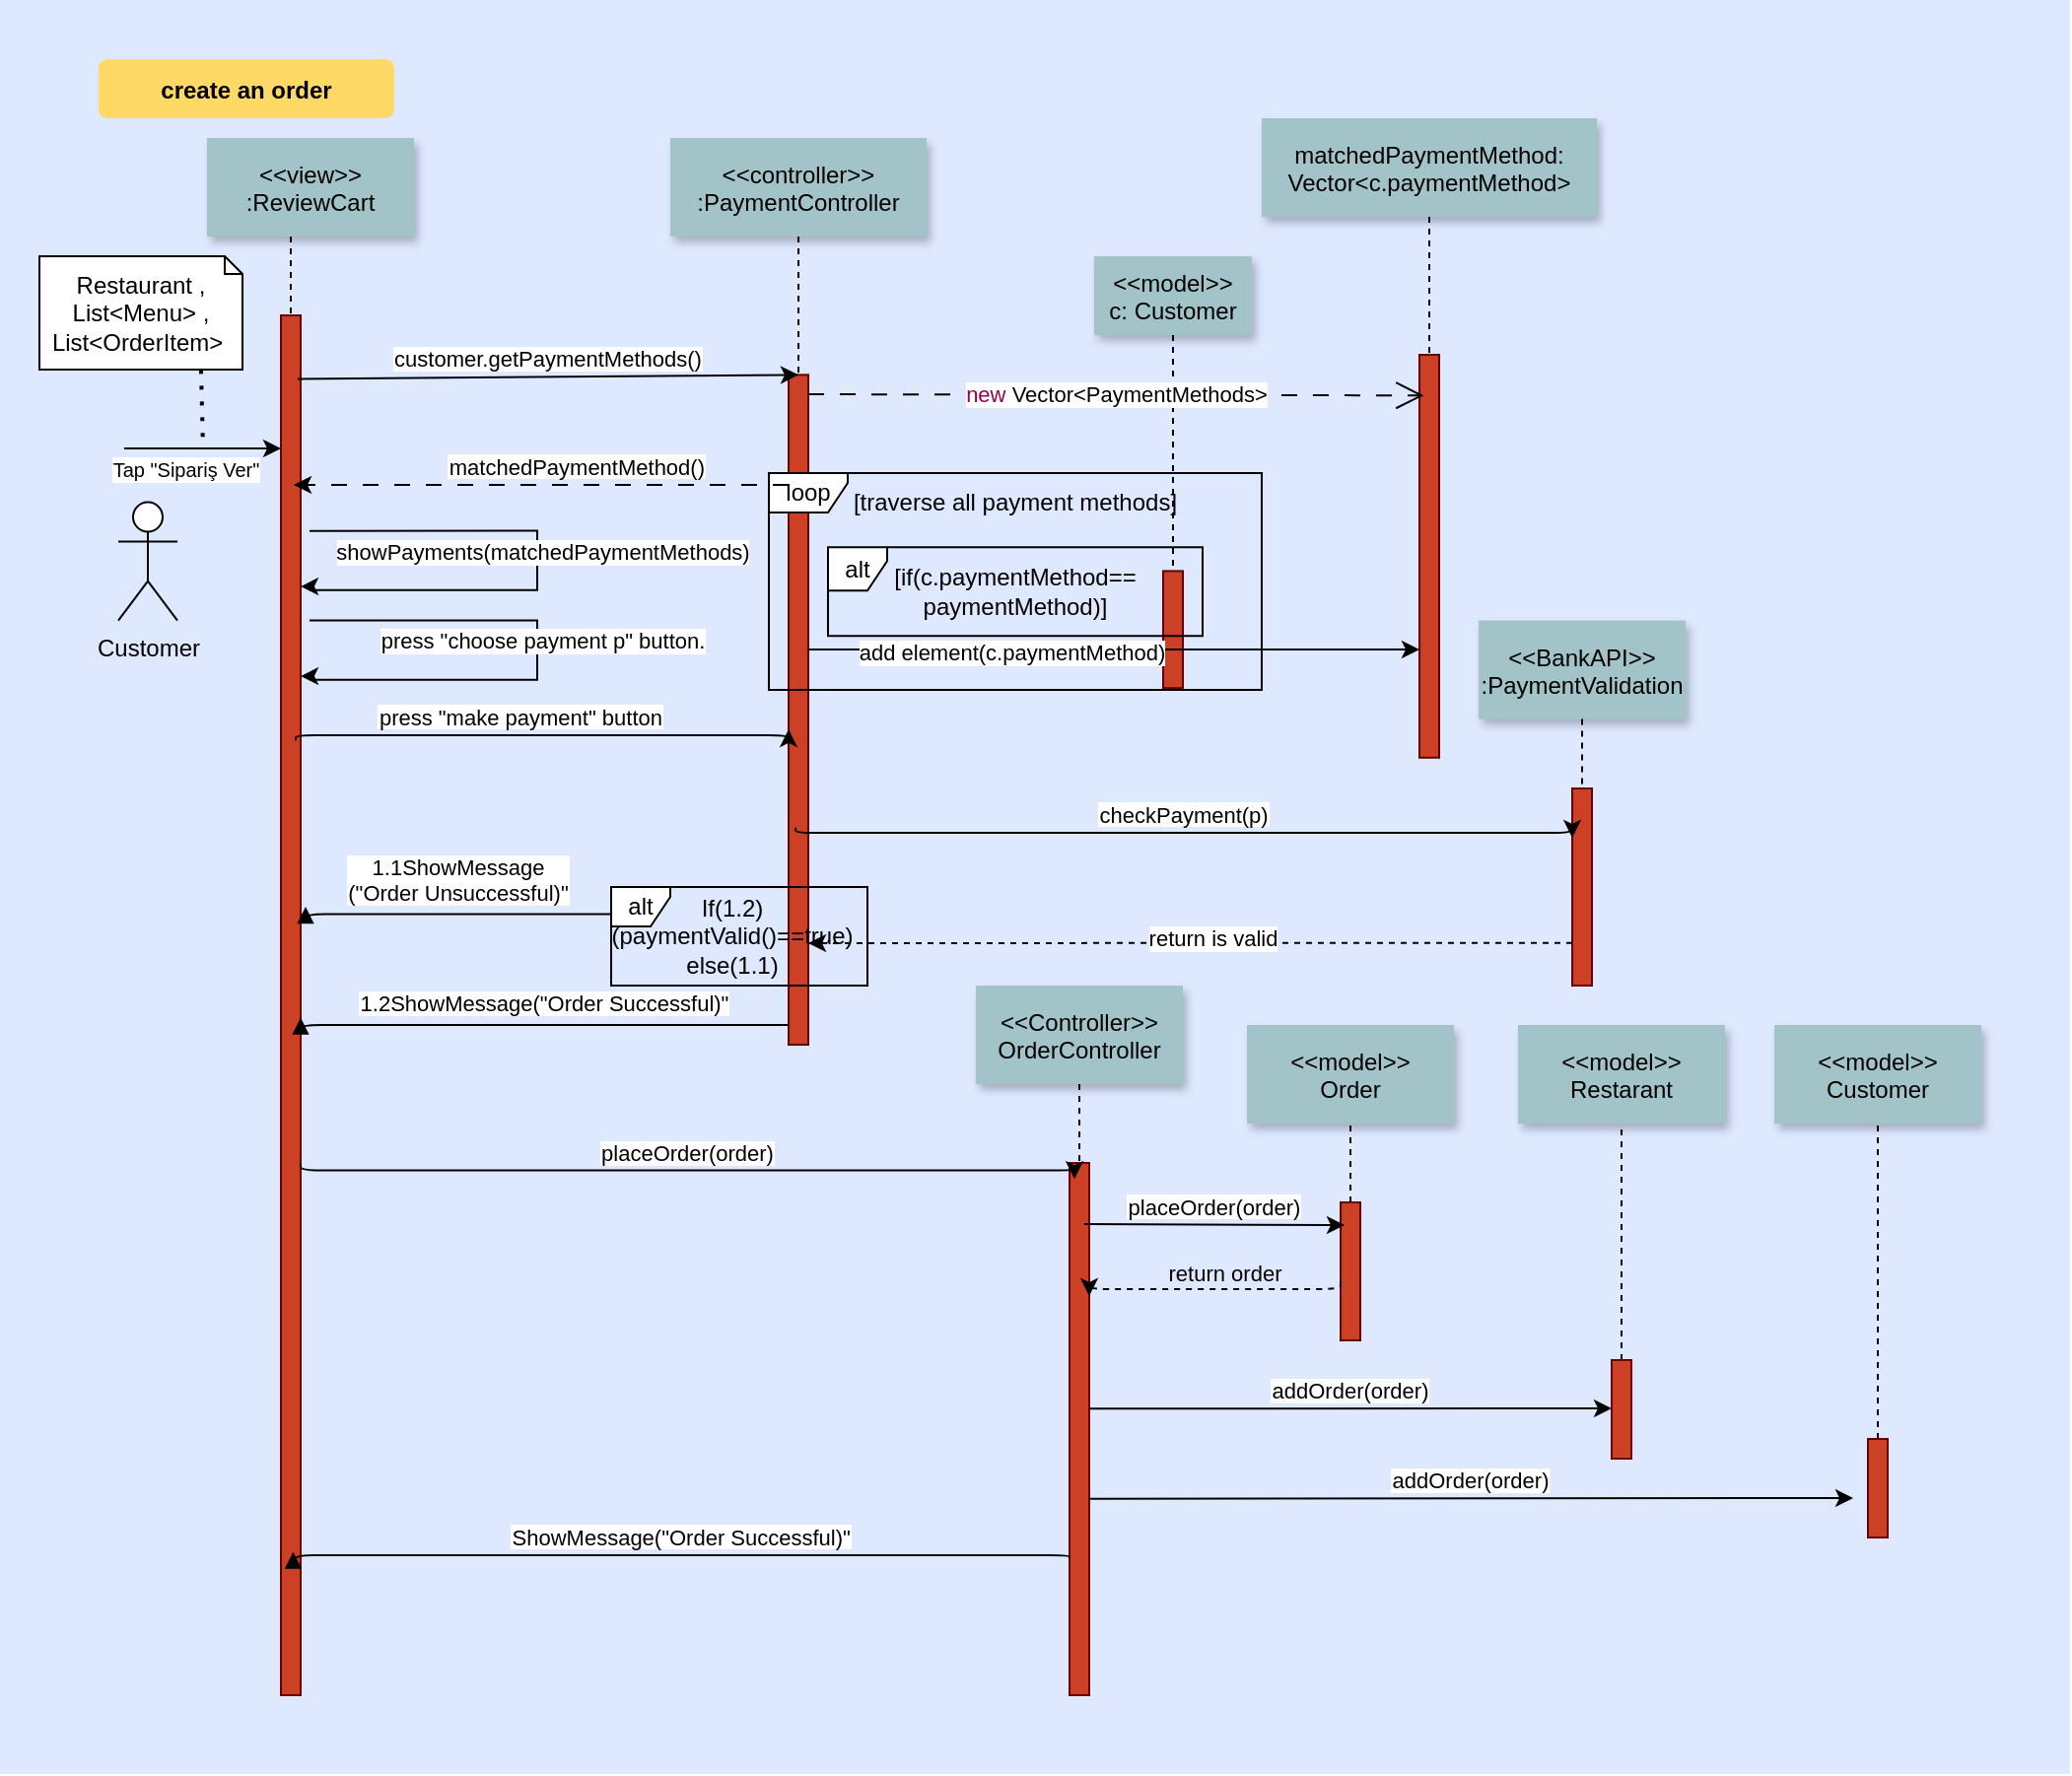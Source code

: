 <mxfile version="26.2.14">
  <diagram name="Page-1" id="9361dd3d-8414-5efd-6122-117bd74ce7a7">
    <mxGraphModel grid="1" page="0" gridSize="10" guides="1" tooltips="1" connect="1" arrows="1" fold="1" pageScale="1.5" pageWidth="826" pageHeight="1169" background="none" math="0" shadow="0">
      <root>
        <mxCell id="0" />
        <mxCell id="1" parent="0" />
        <mxCell id="69" value="" style="fillColor=#DEE8FF;strokeColor=none" vertex="1" parent="1">
          <mxGeometry y="-10" width="1050" height="900" as="geometry" />
        </mxCell>
        <mxCell id="2" value="" style="fillColor=#CC4125;strokeColor=#660000" vertex="1" parent="1">
          <mxGeometry x="142.5" y="150" width="10" height="700" as="geometry" />
        </mxCell>
        <mxCell id="4" value="&lt;&lt;view&gt;&gt;&#xa;:ReviewCart" style="shadow=1;fillColor=#A2C4C9;strokeColor=none" vertex="1" parent="1">
          <mxGeometry x="105" y="60" width="105" height="50" as="geometry" />
        </mxCell>
        <mxCell id="6" value="" style="fillColor=#CC4125;strokeColor=#660000" vertex="1" parent="1">
          <mxGeometry x="400" y="180.17" width="10" height="339.83" as="geometry" />
        </mxCell>
        <mxCell id="7" value="&lt;&lt;controller&gt;&gt;&#xa;:PaymentController" style="shadow=1;fillColor=#A2C4C9;strokeColor=none" vertex="1" parent="1">
          <mxGeometry x="340" y="60" width="130" height="50" as="geometry" />
        </mxCell>
        <mxCell id="8" value="" style="edgeStyle=none;endArrow=none;dashed=1" edge="1" parent="1" source="7" target="6">
          <mxGeometry x="272.335" y="165" width="100" height="100" as="geometry">
            <mxPoint x="347.259" y="110" as="sourcePoint" />
            <mxPoint x="347.576" y="165" as="targetPoint" />
          </mxGeometry>
        </mxCell>
        <mxCell id="9" value="customer.getPaymentMethods()" style="edgeStyle=none;verticalLabelPosition=top;verticalAlign=bottom;entryX=0.5;entryY=0;entryDx=0;entryDy=0;exitX=0.85;exitY=0.046;exitDx=0;exitDy=0;exitPerimeter=0;" edge="1" parent="1" target="6" source="2">
          <mxGeometry width="100" height="100" as="geometry">
            <mxPoint x="210" y="179.5" as="sourcePoint" />
            <mxPoint x="340" y="179.5" as="targetPoint" />
            <mxPoint as="offset" />
          </mxGeometry>
        </mxCell>
        <mxCell id="21" value="" style="fillColor=#CC4125;strokeColor=#660000" vertex="1" parent="1">
          <mxGeometry x="590" y="279.7" width="10" height="59.39" as="geometry" />
        </mxCell>
        <mxCell id="22" value="&lt;&lt;model&gt;&gt;&#xa;c: Customer" style="shadow=1;fillColor=#A2C4C9;strokeColor=none" vertex="1" parent="1">
          <mxGeometry x="555" y="120" width="80" height="40" as="geometry" />
        </mxCell>
        <mxCell id="23" value="" style="edgeStyle=none;endArrow=none;dashed=1" edge="1" parent="1" source="22" target="21">
          <mxGeometry x="614.488" y="175.0" width="100" height="100" as="geometry">
            <mxPoint x="674.653" y="110" as="sourcePoint" />
            <mxPoint x="674.653" y="260" as="targetPoint" />
          </mxGeometry>
        </mxCell>
        <mxCell id="24" value="&lt;&lt;BankAPI&gt;&gt;&#xa;:PaymentValidation" style="shadow=1;fillColor=#A2C4C9;strokeColor=none" vertex="1" parent="1">
          <mxGeometry x="750" y="304.78" width="105" height="50" as="geometry" />
        </mxCell>
        <mxCell id="25" value="" style="edgeStyle=none;endArrow=none;dashed=1" edge="1" parent="1" source="24" target="26">
          <mxGeometry x="727.335" y="165" width="100" height="100" as="geometry">
            <mxPoint x="802.259" y="110" as="sourcePoint" />
            <mxPoint x="802.576" y="165" as="targetPoint" />
          </mxGeometry>
        </mxCell>
        <mxCell id="26" value="" style="fillColor=#CC4125;strokeColor=#660000" vertex="1" parent="1">
          <mxGeometry x="797.5" y="390" width="10" height="100" as="geometry" />
        </mxCell>
        <mxCell id="33" value="" style="edgeStyle=elbowEdgeStyle;elbow=horizontal;endArrow=none;dashed=1" edge="1" parent="1" source="4" target="2">
          <mxGeometry x="230.0" y="310" width="100" height="100" as="geometry">
            <mxPoint x="230.0" y="410" as="sourcePoint" />
            <mxPoint x="330" y="310" as="targetPoint" />
          </mxGeometry>
        </mxCell>
        <mxCell id="34" value="" style="edgeStyle=elbowEdgeStyle;elbow=vertical;verticalLabelPosition=top;verticalAlign=bottom" edge="1" parent="1">
          <mxGeometry width="100" height="100" as="geometry">
            <mxPoint x="410" y="319.5" as="sourcePoint" />
            <mxPoint x="720" y="319.5" as="targetPoint" />
            <Array as="points">
              <mxPoint x="710" y="319.5" />
            </Array>
            <mxPoint as="offset" />
          </mxGeometry>
        </mxCell>
        <mxCell id="GtFCcyPD_cLXZgEZE0AQ-107" value="add element(c.paymentMethod)" style="edgeLabel;html=1;align=center;verticalAlign=middle;resizable=0;points=[];" connectable="0" vertex="1" parent="34">
          <mxGeometry relative="1" as="geometry">
            <mxPoint x="-52" y="1" as="offset" />
          </mxGeometry>
        </mxCell>
        <mxCell id="43" value="             press &quot;make payment&quot; button" style="edgeStyle=elbowEdgeStyle;elbow=vertical;dashed=0;verticalLabelPosition=top;verticalAlign=bottom;align=right;entryX=0;entryY=0.598;entryDx=0;entryDy=0;entryPerimeter=0;" edge="1" parent="1">
          <mxGeometry width="100" height="100" as="geometry">
            <mxPoint x="150" y="365.61" as="sourcePoint" />
            <mxPoint x="400" y="359.998" as="targetPoint" />
            <Array as="points" />
            <mxPoint x="63" as="offset" />
          </mxGeometry>
        </mxCell>
        <mxCell id="48" value="" style="fillColor=#CC4125;strokeColor=#660000" vertex="1" parent="1">
          <mxGeometry x="542.5" y="580" width="10" height="270" as="geometry" />
        </mxCell>
        <mxCell id="51" value="ShowMessage(&quot;Order Successful)&quot;" style="edgeStyle=elbowEdgeStyle;elbow=vertical;verticalLabelPosition=top;verticalAlign=bottom;endArrow=none;startFill=1;startArrow=block;entryX=0.44;entryY=0.85;entryDx=0;entryDy=0;entryPerimeter=0;exitX=0.621;exitY=0.896;exitDx=0;exitDy=0;exitPerimeter=0;" edge="1" parent="1" source="2">
          <mxGeometry x="212.5" y="469.583" width="100" height="100" as="geometry">
            <mxPoint x="320" y="781" as="sourcePoint" />
            <mxPoint x="542.5" y="780.786" as="targetPoint" />
            <Array as="points" />
          </mxGeometry>
        </mxCell>
        <mxCell id="52" value="" style="edgeStyle=none;endArrow=none;dashed=1;exitX=0.5;exitY=1;exitDx=0;exitDy=0;" edge="1" parent="1" source="GtFCcyPD_cLXZgEZE0AQ-145" target="48">
          <mxGeometry x="376.571" y="339.697" width="100" height="100" as="geometry">
            <mxPoint x="451.736" y="284.697" as="sourcePoint" />
            <mxPoint x="451.736" y="464.091" as="targetPoint" />
          </mxGeometry>
        </mxCell>
        <mxCell id="71" value="create an order" style="rounded=1;fontStyle=1;fillColor=#FFD966;strokeColor=none" vertex="1" parent="1">
          <mxGeometry x="50" y="20" width="150" height="30" as="geometry" />
        </mxCell>
        <mxCell id="17" value="" style="fillColor=#CC4125;strokeColor=#660000" vertex="1" parent="1">
          <mxGeometry x="720" y="170" width="10" height="204.39" as="geometry" />
        </mxCell>
        <mxCell id="GtFCcyPD_cLXZgEZE0AQ-97" value="loop" style="shape=umlFrame;whiteSpace=wrap;html=1;pointerEvents=0;width=40;height=20;" vertex="1" parent="1">
          <mxGeometry x="390" y="230" width="250" height="110" as="geometry" />
        </mxCell>
        <mxCell id="GtFCcyPD_cLXZgEZE0AQ-98" value="alt" style="shape=umlFrame;whiteSpace=wrap;html=1;pointerEvents=0;width=30;height=22;" vertex="1" parent="1">
          <mxGeometry x="420" y="267.59" width="190" height="45" as="geometry" />
        </mxCell>
        <mxCell id="GtFCcyPD_cLXZgEZE0AQ-99" value="&lt;font style=&quot;color: rgb(153, 0, 77);&quot;&gt;new &lt;/font&gt;Vector&amp;lt;PaymentMethods&amp;gt;" style="endArrow=open;endSize=12;dashed=1;html=1;rounded=0;entryX=0.22;entryY=0.101;entryDx=0;entryDy=0;entryPerimeter=0;dashPattern=8 8;" edge="1" parent="1" target="17">
          <mxGeometry width="160" relative="1" as="geometry">
            <mxPoint x="410" y="190" as="sourcePoint" />
            <mxPoint x="700" y="190" as="targetPoint" />
          </mxGeometry>
        </mxCell>
        <mxCell id="GtFCcyPD_cLXZgEZE0AQ-103" value="[traverse all payment methods]" style="text;html=1;align=center;verticalAlign=middle;whiteSpace=wrap;rounded=0;" vertex="1" parent="1">
          <mxGeometry x="430" y="230" width="170" height="30" as="geometry" />
        </mxCell>
        <mxCell id="GtFCcyPD_cLXZgEZE0AQ-104" value="[if(c.paymentMethod==&lt;div&gt;paymentMethod)]&lt;/div&gt;" style="text;html=1;align=center;verticalAlign=middle;whiteSpace=wrap;rounded=0;" vertex="1" parent="1">
          <mxGeometry x="450" y="275.39" width="130" height="29.39" as="geometry" />
        </mxCell>
        <mxCell id="GtFCcyPD_cLXZgEZE0AQ-105" value="matchedPaymentMethod:&#xa;Vector&lt;c.paymentMethod&gt;" style="shadow=1;fillColor=#A2C4C9;strokeColor=none" vertex="1" parent="1">
          <mxGeometry x="640" y="50" width="170" height="50" as="geometry" />
        </mxCell>
        <mxCell id="GtFCcyPD_cLXZgEZE0AQ-106" value="" style="edgeStyle=none;endArrow=none;dashed=1;exitX=0.5;exitY=1;exitDx=0;exitDy=0;entryX=0.5;entryY=0;entryDx=0;entryDy=0;" edge="1" parent="1" source="GtFCcyPD_cLXZgEZE0AQ-105" target="17">
          <mxGeometry x="727.335" y="165" width="100" height="100" as="geometry">
            <mxPoint x="976" y="120" as="sourcePoint" />
            <mxPoint x="705" y="178" as="targetPoint" />
          </mxGeometry>
        </mxCell>
        <mxCell id="GtFCcyPD_cLXZgEZE0AQ-110" value="matchedPaymentMethod()" style="edgeStyle=elbowEdgeStyle;elbow=vertical;dashed=1;verticalLabelPosition=top;verticalAlign=bottom;align=right;dashPattern=8 8;" edge="1" parent="1">
          <mxGeometry width="100" height="100" as="geometry">
            <mxPoint x="400" y="235.99" as="sourcePoint" />
            <mxPoint x="149" y="236" as="targetPoint" />
            <Array as="points" />
            <mxPoint x="85" as="offset" />
          </mxGeometry>
        </mxCell>
        <mxCell id="GtFCcyPD_cLXZgEZE0AQ-122" style="edgeStyle=orthogonalEdgeStyle;rounded=0;orthogonalLoop=1;jettySize=auto;html=1;exitX=1.2;exitY=0.441;exitDx=0;exitDy=0;exitPerimeter=0;entryX=0.75;entryY=0.524;entryDx=0;entryDy=0;entryPerimeter=0;" edge="1" parent="1">
          <mxGeometry relative="1" as="geometry">
            <mxPoint x="157" y="259.32" as="sourcePoint" />
            <mxPoint x="152.5" y="287.54" as="targetPoint" />
            <Array as="points">
              <mxPoint x="272.5" y="259.38" />
              <mxPoint x="272.5" y="289.38" />
              <mxPoint x="157.5" y="289.38" />
              <mxPoint x="157.5" y="287.38" />
            </Array>
          </mxGeometry>
        </mxCell>
        <mxCell id="GtFCcyPD_cLXZgEZE0AQ-123" value="showPayments(matchedPaymentMethods)" style="edgeLabel;html=1;align=center;verticalAlign=middle;resizable=0;points=[];" connectable="0" vertex="1" parent="GtFCcyPD_cLXZgEZE0AQ-122">
          <mxGeometry x="-0.155" relative="1" as="geometry">
            <mxPoint x="5" y="10" as="offset" />
          </mxGeometry>
        </mxCell>
        <mxCell id="GtFCcyPD_cLXZgEZE0AQ-124" style="edgeStyle=orthogonalEdgeStyle;rounded=0;orthogonalLoop=1;jettySize=auto;html=1;exitX=1.2;exitY=0.441;exitDx=0;exitDy=0;exitPerimeter=0;entryX=0.75;entryY=0.524;entryDx=0;entryDy=0;entryPerimeter=0;" edge="1" parent="1">
          <mxGeometry relative="1" as="geometry">
            <mxPoint x="157" y="304.81" as="sourcePoint" />
            <mxPoint x="152.5" y="333.03" as="targetPoint" />
            <Array as="points">
              <mxPoint x="272.5" y="304.87" />
              <mxPoint x="272.5" y="334.87" />
              <mxPoint x="157.5" y="334.87" />
              <mxPoint x="157.5" y="332.87" />
            </Array>
          </mxGeometry>
        </mxCell>
        <mxCell id="GtFCcyPD_cLXZgEZE0AQ-125" value="press &quot;choose payment p&quot; button." style="edgeLabel;html=1;align=center;verticalAlign=middle;resizable=0;points=[];" connectable="0" vertex="1" parent="GtFCcyPD_cLXZgEZE0AQ-124">
          <mxGeometry x="-0.155" relative="1" as="geometry">
            <mxPoint x="5" y="10" as="offset" />
          </mxGeometry>
        </mxCell>
        <mxCell id="GtFCcyPD_cLXZgEZE0AQ-133" value="checkPayment(p)" style="edgeStyle=elbowEdgeStyle;elbow=vertical;verticalLabelPosition=top;verticalAlign=bottom;endArrow=classic;startFill=0;startArrow=none;endFill=1;entryX=0;entryY=0.25;entryDx=0;entryDy=0;exitX=0.36;exitY=0.676;exitDx=0;exitDy=0;exitPerimeter=0;" edge="1" parent="1" source="6" target="26">
          <mxGeometry x="212.5" y="469.583" width="100" height="100" as="geometry">
            <mxPoint x="410" y="400" as="sourcePoint" />
            <mxPoint x="690" y="390" as="targetPoint" />
            <Array as="points" />
          </mxGeometry>
        </mxCell>
        <mxCell id="GtFCcyPD_cLXZgEZE0AQ-138" value="alt" style="shape=umlFrame;whiteSpace=wrap;html=1;pointerEvents=0;width=30;height=20;" vertex="1" parent="1">
          <mxGeometry x="310" y="440" width="130" height="50" as="geometry" />
        </mxCell>
        <mxCell id="GtFCcyPD_cLXZgEZE0AQ-139" value="If(1.2) (paymentValid()==true)&lt;div&gt;else(1.1)&lt;/div&gt;" style="text;html=1;align=center;verticalAlign=middle;whiteSpace=wrap;rounded=0;" vertex="1" parent="1">
          <mxGeometry x="310" y="450" width="122.5" height="30" as="geometry" />
        </mxCell>
        <mxCell id="GtFCcyPD_cLXZgEZE0AQ-142" value="" style="edgeStyle=elbowEdgeStyle;elbow=vertical;dashed=1;verticalLabelPosition=bottom;verticalAlign=top;entryX=1;entryY=0.848;entryDx=0;entryDy=0;entryPerimeter=0;" edge="1" parent="1" target="6">
          <mxGeometry x="507.5" y="664.342" width="100" height="100" as="geometry">
            <mxPoint x="797.5" y="468.33" as="sourcePoint" />
            <mxPoint x="665" y="468.33" as="targetPoint" />
            <Array as="points" />
          </mxGeometry>
        </mxCell>
        <mxCell id="GtFCcyPD_cLXZgEZE0AQ-143" value="return is valid" style="edgeLabel;html=1;align=center;verticalAlign=middle;resizable=0;points=[];" connectable="0" vertex="1" parent="GtFCcyPD_cLXZgEZE0AQ-142">
          <mxGeometry relative="1" as="geometry">
            <mxPoint x="11" y="-3" as="offset" />
          </mxGeometry>
        </mxCell>
        <mxCell id="GtFCcyPD_cLXZgEZE0AQ-145" value="&lt;&lt;Controller&gt;&gt;&#xa;OrderController" style="shadow=1;fillColor=#A2C4C9;strokeColor=none" vertex="1" parent="1">
          <mxGeometry x="495" y="490" width="105" height="50" as="geometry" />
        </mxCell>
        <mxCell id="GtFCcyPD_cLXZgEZE0AQ-146" value="&lt;&lt;model&gt;&gt;&#xa;Order" style="shadow=1;fillColor=#A2C4C9;strokeColor=none" vertex="1" parent="1">
          <mxGeometry x="632.5" y="510" width="105" height="50" as="geometry" />
        </mxCell>
        <mxCell id="GtFCcyPD_cLXZgEZE0AQ-147" value="&lt;&lt;model&gt;&gt;&#xa;Restarant" style="shadow=1;fillColor=#A2C4C9;strokeColor=none" vertex="1" parent="1">
          <mxGeometry x="770" y="510" width="105" height="50" as="geometry" />
        </mxCell>
        <mxCell id="GtFCcyPD_cLXZgEZE0AQ-148" value="&lt;&lt;model&gt;&gt;&#xa;Customer" style="shadow=1;fillColor=#A2C4C9;strokeColor=none" vertex="1" parent="1">
          <mxGeometry x="900" y="510" width="105" height="50" as="geometry" />
        </mxCell>
        <mxCell id="GtFCcyPD_cLXZgEZE0AQ-154" style="edgeStyle=orthogonalEdgeStyle;rounded=0;orthogonalLoop=1;jettySize=auto;html=1;dashed=1;endArrow=none;startFill=0;" edge="1" parent="1" source="GtFCcyPD_cLXZgEZE0AQ-149" target="GtFCcyPD_cLXZgEZE0AQ-148">
          <mxGeometry relative="1" as="geometry" />
        </mxCell>
        <mxCell id="GtFCcyPD_cLXZgEZE0AQ-149" value="" style="fillColor=#CC4125;strokeColor=#660000" vertex="1" parent="1">
          <mxGeometry x="947.5" y="720" width="10" height="50" as="geometry" />
        </mxCell>
        <mxCell id="GtFCcyPD_cLXZgEZE0AQ-156" style="edgeStyle=orthogonalEdgeStyle;rounded=0;orthogonalLoop=1;jettySize=auto;html=1;endArrow=none;startFill=0;dashed=1;" edge="1" parent="1" source="GtFCcyPD_cLXZgEZE0AQ-150" target="GtFCcyPD_cLXZgEZE0AQ-147">
          <mxGeometry relative="1" as="geometry" />
        </mxCell>
        <mxCell id="GtFCcyPD_cLXZgEZE0AQ-150" value="" style="fillColor=#CC4125;strokeColor=#660000" vertex="1" parent="1">
          <mxGeometry x="817.5" y="680" width="10" height="50" as="geometry" />
        </mxCell>
        <mxCell id="GtFCcyPD_cLXZgEZE0AQ-157" style="edgeStyle=orthogonalEdgeStyle;rounded=0;orthogonalLoop=1;jettySize=auto;html=1;dashed=1;endArrow=none;startFill=0;" edge="1" parent="1" source="GtFCcyPD_cLXZgEZE0AQ-151" target="GtFCcyPD_cLXZgEZE0AQ-146">
          <mxGeometry relative="1" as="geometry" />
        </mxCell>
        <mxCell id="GtFCcyPD_cLXZgEZE0AQ-151" value="" style="fillColor=#CC4125;strokeColor=#660000" vertex="1" parent="1">
          <mxGeometry x="680" y="600" width="10" height="70" as="geometry" />
        </mxCell>
        <mxCell id="GtFCcyPD_cLXZgEZE0AQ-159" value="Customer" style="shape=umlActor;verticalLabelPosition=bottom;verticalAlign=top;html=1;outlineConnect=0;" vertex="1" parent="1">
          <mxGeometry x="60" y="244.78" width="30" height="60" as="geometry" />
        </mxCell>
        <mxCell id="GtFCcyPD_cLXZgEZE0AQ-160" value="placeOrder(order)" style="edgeStyle=elbowEdgeStyle;elbow=vertical;verticalLabelPosition=top;verticalAlign=bottom;endArrow=classic;startFill=0;startArrow=none;endFill=1;entryX=0.2;entryY=0.169;entryDx=0;entryDy=0;entryPerimeter=0;" edge="1" parent="1" target="GtFCcyPD_cLXZgEZE0AQ-151">
          <mxGeometry x="212.5" y="469.583" width="100" height="100" as="geometry">
            <mxPoint x="550" y="611" as="sourcePoint" />
            <mxPoint x="650" y="605" as="targetPoint" />
            <Array as="points" />
          </mxGeometry>
        </mxCell>
        <mxCell id="GtFCcyPD_cLXZgEZE0AQ-161" value="addOrder(order)" style="edgeStyle=elbowEdgeStyle;elbow=vertical;verticalLabelPosition=top;verticalAlign=bottom;endArrow=classic;startFill=0;startArrow=none;endFill=1;exitX=0.889;exitY=0.454;exitDx=0;exitDy=0;exitPerimeter=0;entryX=0;entryY=0.75;entryDx=0;entryDy=0;" edge="1" parent="1">
          <mxGeometry x="212.5" y="469.583" width="100" height="100" as="geometry">
            <mxPoint x="552.5" y="704.6" as="sourcePoint" />
            <mxPoint x="817.5" y="704.58" as="targetPoint" />
            <Array as="points" />
          </mxGeometry>
        </mxCell>
        <mxCell id="GtFCcyPD_cLXZgEZE0AQ-162" value="addOrder(order)" style="edgeStyle=elbowEdgeStyle;elbow=vertical;verticalLabelPosition=top;verticalAlign=bottom;endArrow=classic;startFill=0;startArrow=none;endFill=1;exitX=0.95;exitY=0.631;exitDx=0;exitDy=0;exitPerimeter=0;" edge="1" parent="1" source="48">
          <mxGeometry x="212.5" y="469.583" width="100" height="100" as="geometry">
            <mxPoint x="560" y="750" as="sourcePoint" />
            <mxPoint x="940" y="750" as="targetPoint" />
            <Array as="points">
              <mxPoint x="770" y="750" />
            </Array>
          </mxGeometry>
        </mxCell>
        <mxCell id="GtFCcyPD_cLXZgEZE0AQ-163" value="" style="edgeStyle=elbowEdgeStyle;elbow=vertical;dashed=1;verticalLabelPosition=bottom;verticalAlign=top;entryX=1;entryY=0.25;entryDx=0;entryDy=0;" edge="1" parent="1" target="48">
          <mxGeometry x="507.5" y="664.342" width="100" height="100" as="geometry">
            <mxPoint x="680" y="640" as="sourcePoint" />
            <mxPoint x="555" y="647.16" as="targetPoint" />
            <Array as="points" />
          </mxGeometry>
        </mxCell>
        <mxCell id="GtFCcyPD_cLXZgEZE0AQ-164" value="return order" style="edgeLabel;html=1;align=center;verticalAlign=middle;resizable=0;points=[];labelBackgroundColor=none;" connectable="0" vertex="1" parent="GtFCcyPD_cLXZgEZE0AQ-163">
          <mxGeometry relative="1" as="geometry">
            <mxPoint x="4" y="-8" as="offset" />
          </mxGeometry>
        </mxCell>
        <mxCell id="GtFCcyPD_cLXZgEZE0AQ-169" value="1.2ShowMessage(&quot;Order Successful)&quot;" style="edgeStyle=elbowEdgeStyle;elbow=vertical;verticalLabelPosition=top;verticalAlign=bottom;endArrow=none;startFill=1;startArrow=block;exitX=0.621;exitY=0.896;exitDx=0;exitDy=0;exitPerimeter=0;" edge="1" parent="1">
          <mxGeometry x="212.5" y="469.583" width="100" height="100" as="geometry">
            <mxPoint x="152.5" y="506.21" as="sourcePoint" />
            <mxPoint x="400" y="510" as="targetPoint" />
            <Array as="points">
              <mxPoint x="280" y="510" />
            </Array>
          </mxGeometry>
        </mxCell>
        <mxCell id="GtFCcyPD_cLXZgEZE0AQ-170" value="placeOrder(order)" style="edgeStyle=elbowEdgeStyle;elbow=vertical;verticalLabelPosition=top;verticalAlign=bottom;endArrow=classic;startFill=0;startArrow=none;exitX=0.621;exitY=0.896;exitDx=0;exitDy=0;exitPerimeter=0;endFill=1;entryX=0.25;entryY=0.03;entryDx=0;entryDy=0;entryPerimeter=0;" edge="1" parent="1" target="48">
          <mxGeometry x="212.5" y="469.583" width="100" height="100" as="geometry">
            <mxPoint x="152.5" y="580" as="sourcePoint" />
            <mxPoint x="400" y="583.79" as="targetPoint" />
            <Array as="points">
              <mxPoint x="280" y="583.79" />
            </Array>
          </mxGeometry>
        </mxCell>
        <mxCell id="GtFCcyPD_cLXZgEZE0AQ-171" value="1.1ShowMessage&#xa;(&quot;Order Unsuccessful)&quot;" style="edgeStyle=elbowEdgeStyle;elbow=vertical;verticalLabelPosition=top;verticalAlign=bottom;endArrow=none;startFill=1;startArrow=block;exitX=0.621;exitY=0.896;exitDx=0;exitDy=0;exitPerimeter=0;" edge="1" parent="1">
          <mxGeometry x="212.5" y="469.583" width="100" height="100" as="geometry">
            <mxPoint x="155" y="450.0" as="sourcePoint" />
            <mxPoint x="310" y="454" as="targetPoint" />
            <Array as="points">
              <mxPoint x="282.5" y="453.79" />
            </Array>
          </mxGeometry>
        </mxCell>
        <mxCell id="GtFCcyPD_cLXZgEZE0AQ-173" value="" style="endArrow=classic;html=1;rounded=0;exitX=1;exitY=0.333;exitDx=0;exitDy=0;exitPerimeter=0;" edge="1" parent="1">
          <mxGeometry width="50" height="50" relative="1" as="geometry">
            <mxPoint x="63" y="217.5" as="sourcePoint" />
            <mxPoint x="142.5" y="217.5" as="targetPoint" />
            <Array as="points">
              <mxPoint x="123" y="217.5" />
            </Array>
          </mxGeometry>
        </mxCell>
        <mxCell id="GtFCcyPD_cLXZgEZE0AQ-174" value="&lt;font size=&quot;1&quot;&gt;Tap &quot;Sipariş Ver&quot;&lt;/font&gt;" style="edgeLabel;html=1;align=center;verticalAlign=middle;resizable=0;points=[];" connectable="0" vertex="1" parent="GtFCcyPD_cLXZgEZE0AQ-173">
          <mxGeometry x="-0.133" relative="1" as="geometry">
            <mxPoint x="-4" y="10" as="offset" />
          </mxGeometry>
        </mxCell>
        <mxCell id="GtFCcyPD_cLXZgEZE0AQ-175" value="Restaurant ,&lt;br&gt;&lt;div&gt;&lt;span style=&quot;background-color: transparent; color: light-dark(rgb(0, 0, 0), rgb(255, 255, 255));&quot;&gt;List&amp;lt;Menu&amp;gt; ,&lt;/span&gt;&lt;/div&gt;&lt;div&gt;&lt;span style=&quot;background-color: transparent; color: light-dark(rgb(0, 0, 0), rgb(255, 255, 255));&quot;&gt;List&amp;lt;OrderItem&amp;gt;&lt;/span&gt;&amp;nbsp;&lt;/div&gt;" style="shape=note;size=9;whiteSpace=wrap;html=1;" vertex="1" parent="1">
          <mxGeometry x="20" y="120" width="103" height="57.5" as="geometry" />
        </mxCell>
        <mxCell id="GtFCcyPD_cLXZgEZE0AQ-176" value="" style="endArrow=none;dashed=1;html=1;dashPattern=1 3;strokeWidth=2;rounded=0;exitX=0.796;exitY=1.003;exitDx=0;exitDy=0;exitPerimeter=0;" edge="1" parent="1" source="GtFCcyPD_cLXZgEZE0AQ-175">
          <mxGeometry width="50" height="50" relative="1" as="geometry">
            <mxPoint x="373" y="367.5" as="sourcePoint" />
            <mxPoint x="103" y="217.5" as="targetPoint" />
          </mxGeometry>
        </mxCell>
      </root>
    </mxGraphModel>
  </diagram>
</mxfile>
